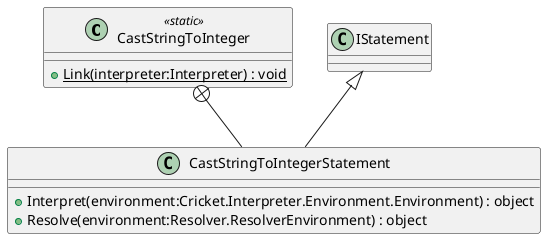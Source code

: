 @startuml
class CastStringToInteger <<static>> {
    + {static} Link(interpreter:Interpreter) : void
}
class CastStringToIntegerStatement {
    + Interpret(environment:Cricket.Interpreter.Environment.Environment) : object
    + Resolve(environment:Resolver.ResolverEnvironment) : object
}
CastStringToInteger +-- CastStringToIntegerStatement
IStatement <|-- CastStringToIntegerStatement
@enduml

